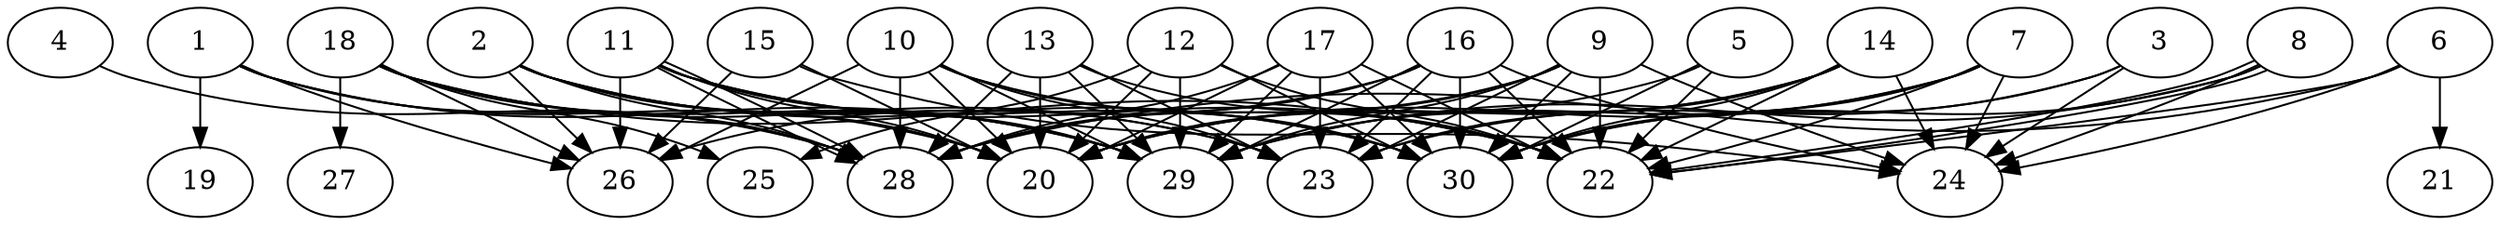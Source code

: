 // DAG automatically generated by daggen at Tue Aug  6 16:27:24 2019
// ./daggen --dot -n 30 --ccr 0.4 --fat 0.8 --regular 0.5 --density 0.8 --mindata 5242880 --maxdata 52428800 
digraph G {
  1 [size="17981440", alpha="0.09", expect_size="7192576"] 
  1 -> 19 [size ="7192576"]
  1 -> 20 [size ="7192576"]
  1 -> 26 [size ="7192576"]
  1 -> 28 [size ="7192576"]
  1 -> 29 [size ="7192576"]
  2 [size="97408000", alpha="0.07", expect_size="38963200"] 
  2 -> 20 [size ="38963200"]
  2 -> 23 [size ="38963200"]
  2 -> 26 [size ="38963200"]
  2 -> 28 [size ="38963200"]
  2 -> 29 [size ="38963200"]
  2 -> 30 [size ="38963200"]
  3 [size="30540800", alpha="0.02", expect_size="12216320"] 
  3 -> 23 [size ="12216320"]
  3 -> 24 [size ="12216320"]
  3 -> 30 [size ="12216320"]
  4 [size="118904320", alpha="0.16", expect_size="47561728"] 
  4 -> 28 [size ="47561728"]
  5 [size="103183360", alpha="0.20", expect_size="41273344"] 
  5 -> 20 [size ="41273344"]
  5 -> 22 [size ="41273344"]
  5 -> 30 [size ="41273344"]
  6 [size="21537280", alpha="0.14", expect_size="8614912"] 
  6 -> 21 [size ="8614912"]
  6 -> 22 [size ="8614912"]
  6 -> 24 [size ="8614912"]
  6 -> 28 [size ="8614912"]
  7 [size="74393600", alpha="0.16", expect_size="29757440"] 
  7 -> 20 [size ="29757440"]
  7 -> 22 [size ="29757440"]
  7 -> 24 [size ="29757440"]
  7 -> 29 [size ="29757440"]
  7 -> 30 [size ="29757440"]
  8 [size="38118400", alpha="0.20", expect_size="15247360"] 
  8 -> 22 [size ="15247360"]
  8 -> 22 [size ="15247360"]
  8 -> 24 [size ="15247360"]
  8 -> 29 [size ="15247360"]
  8 -> 30 [size ="15247360"]
  9 [size="47882240", alpha="0.12", expect_size="19152896"] 
  9 -> 20 [size ="19152896"]
  9 -> 22 [size ="19152896"]
  9 -> 23 [size ="19152896"]
  9 -> 24 [size ="19152896"]
  9 -> 28 [size ="19152896"]
  9 -> 29 [size ="19152896"]
  9 -> 30 [size ="19152896"]
  10 [size="105507840", alpha="0.07", expect_size="42203136"] 
  10 -> 20 [size ="42203136"]
  10 -> 22 [size ="42203136"]
  10 -> 23 [size ="42203136"]
  10 -> 26 [size ="42203136"]
  10 -> 28 [size ="42203136"]
  10 -> 29 [size ="42203136"]
  10 -> 30 [size ="42203136"]
  11 [size="24138240", alpha="0.05", expect_size="9655296"] 
  11 -> 20 [size ="9655296"]
  11 -> 22 [size ="9655296"]
  11 -> 26 [size ="9655296"]
  11 -> 28 [size ="9655296"]
  11 -> 28 [size ="9655296"]
  11 -> 29 [size ="9655296"]
  11 -> 30 [size ="9655296"]
  12 [size="79104000", alpha="0.15", expect_size="31641600"] 
  12 -> 20 [size ="31641600"]
  12 -> 22 [size ="31641600"]
  12 -> 25 [size ="31641600"]
  12 -> 29 [size ="31641600"]
  12 -> 30 [size ="31641600"]
  13 [size="123202560", alpha="0.03", expect_size="49281024"] 
  13 -> 20 [size ="49281024"]
  13 -> 22 [size ="49281024"]
  13 -> 23 [size ="49281024"]
  13 -> 28 [size ="49281024"]
  13 -> 29 [size ="49281024"]
  14 [size="17868800", alpha="0.11", expect_size="7147520"] 
  14 -> 20 [size ="7147520"]
  14 -> 22 [size ="7147520"]
  14 -> 23 [size ="7147520"]
  14 -> 24 [size ="7147520"]
  14 -> 29 [size ="7147520"]
  14 -> 30 [size ="7147520"]
  15 [size="112104960", alpha="0.03", expect_size="44841984"] 
  15 -> 20 [size ="44841984"]
  15 -> 24 [size ="44841984"]
  15 -> 26 [size ="44841984"]
  16 [size="112040960", alpha="0.13", expect_size="44816384"] 
  16 -> 22 [size ="44816384"]
  16 -> 23 [size ="44816384"]
  16 -> 24 [size ="44816384"]
  16 -> 26 [size ="44816384"]
  16 -> 28 [size ="44816384"]
  16 -> 29 [size ="44816384"]
  16 -> 30 [size ="44816384"]
  17 [size="74201600", alpha="0.06", expect_size="29680640"] 
  17 -> 20 [size ="29680640"]
  17 -> 22 [size ="29680640"]
  17 -> 23 [size ="29680640"]
  17 -> 28 [size ="29680640"]
  17 -> 29 [size ="29680640"]
  17 -> 30 [size ="29680640"]
  18 [size="51914240", alpha="0.13", expect_size="20765696"] 
  18 -> 22 [size ="20765696"]
  18 -> 23 [size ="20765696"]
  18 -> 25 [size ="20765696"]
  18 -> 26 [size ="20765696"]
  18 -> 27 [size ="20765696"]
  18 -> 28 [size ="20765696"]
  18 -> 29 [size ="20765696"]
  19 [size="49013760", alpha="0.08", expect_size="19605504"] 
  20 [size="118745600", alpha="0.09", expect_size="47498240"] 
  21 [size="39705600", alpha="0.10", expect_size="15882240"] 
  22 [size="70284800", alpha="0.06", expect_size="28113920"] 
  23 [size="40555520", alpha="0.05", expect_size="16222208"] 
  24 [size="56604160", alpha="0.01", expect_size="22641664"] 
  25 [size="118968320", alpha="0.13", expect_size="47587328"] 
  26 [size="21539840", alpha="0.06", expect_size="8615936"] 
  27 [size="95411200", alpha="0.10", expect_size="38164480"] 
  28 [size="130785280", alpha="0.18", expect_size="52314112"] 
  29 [size="89728000", alpha="0.12", expect_size="35891200"] 
  30 [size="19745280", alpha="0.02", expect_size="7898112"] 
}

